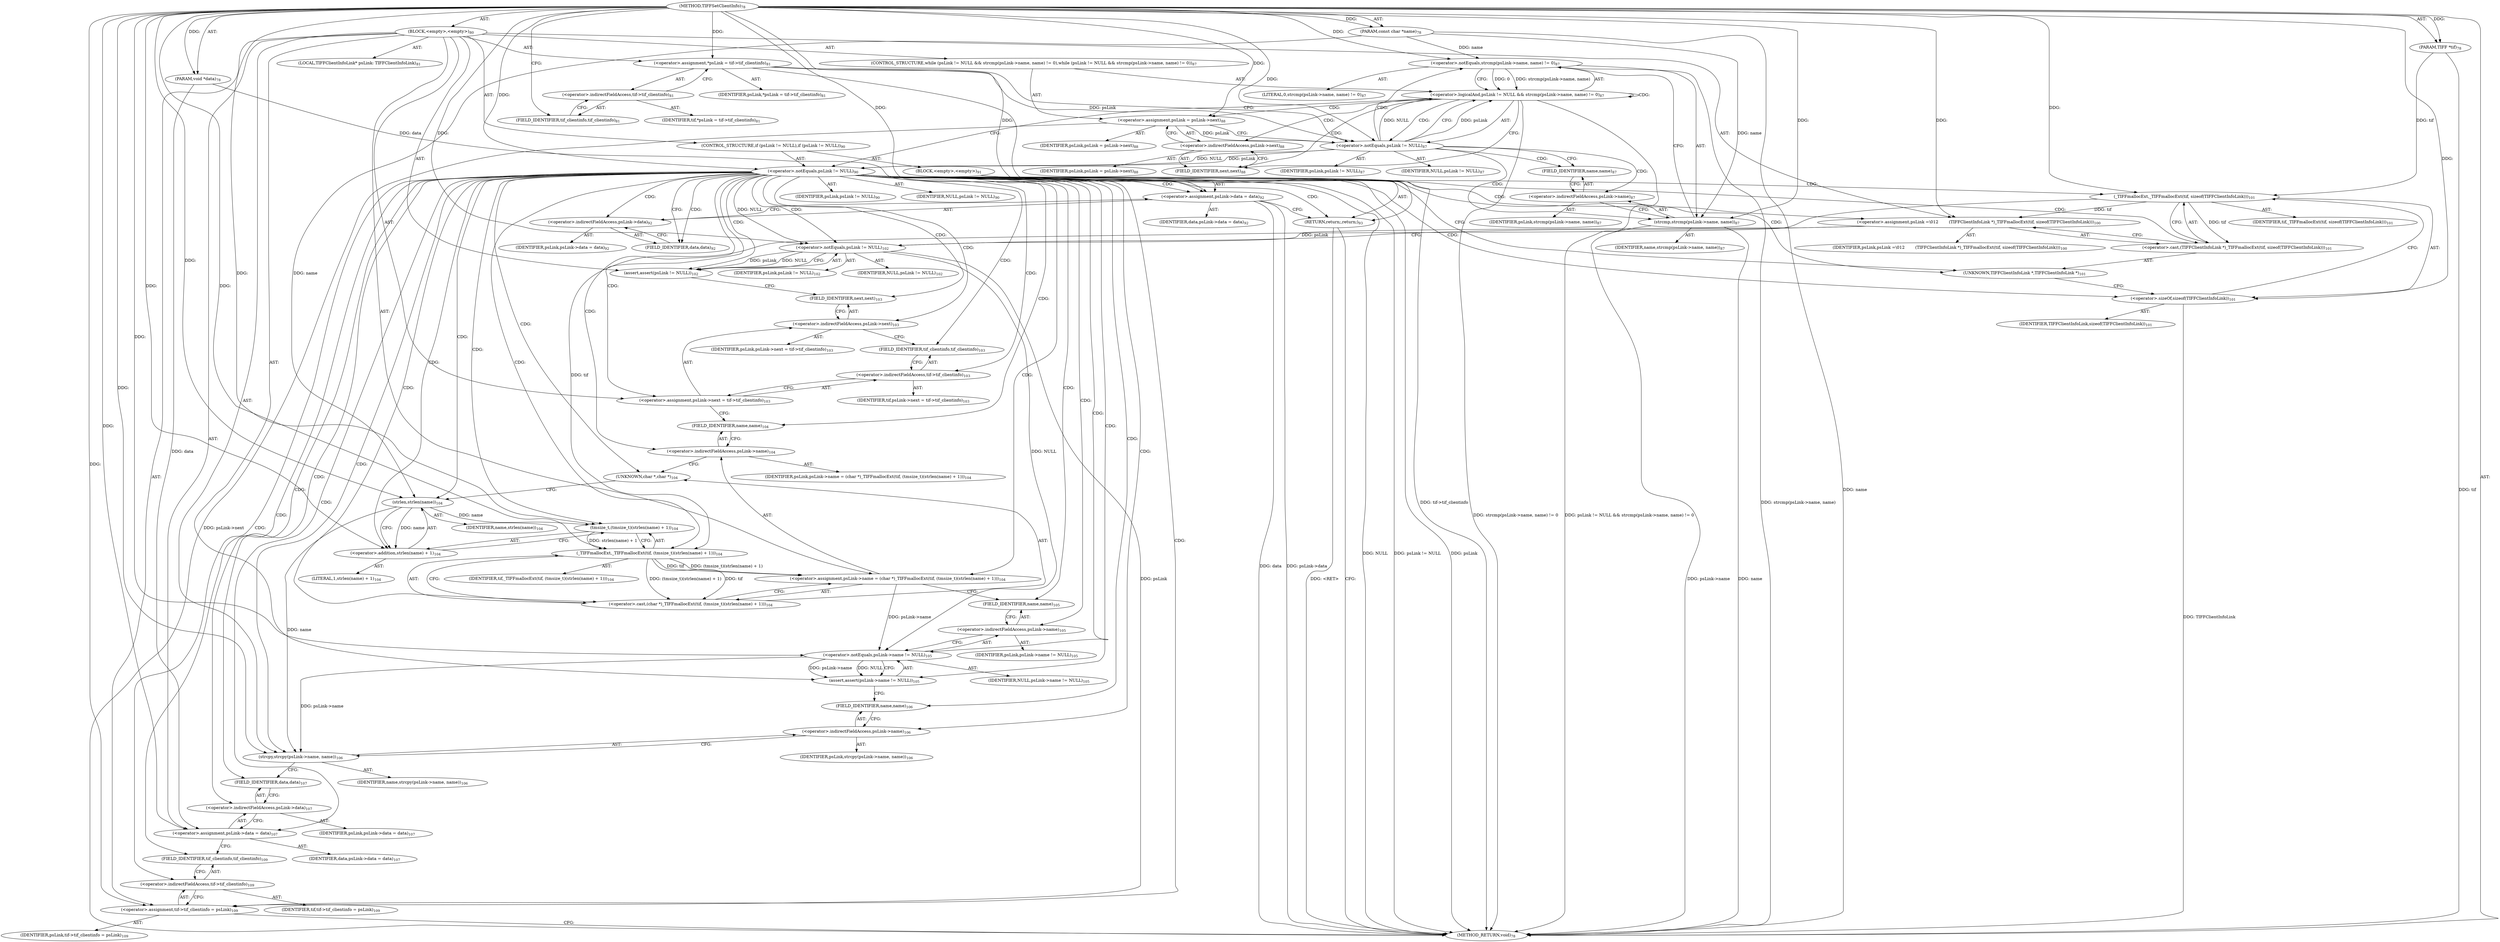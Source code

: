 digraph "TIFFSetClientInfo" {  
"11866" [label = <(METHOD,TIFFSetClientInfo)<SUB>78</SUB>> ]
"11867" [label = <(PARAM,TIFF *tif)<SUB>78</SUB>> ]
"11868" [label = <(PARAM,void *data)<SUB>78</SUB>> ]
"11869" [label = <(PARAM,const char *name)<SUB>78</SUB>> ]
"11870" [label = <(BLOCK,&lt;empty&gt;,&lt;empty&gt;)<SUB>80</SUB>> ]
"11871" [label = <(LOCAL,TIFFClientInfoLink* psLink: TIFFClientInfoLink)<SUB>81</SUB>> ]
"11872" [label = <(&lt;operator&gt;.assignment,*psLink = tif-&gt;tif_clientinfo)<SUB>81</SUB>> ]
"11873" [label = <(IDENTIFIER,psLink,*psLink = tif-&gt;tif_clientinfo)<SUB>81</SUB>> ]
"11874" [label = <(&lt;operator&gt;.indirectFieldAccess,tif-&gt;tif_clientinfo)<SUB>81</SUB>> ]
"11875" [label = <(IDENTIFIER,tif,*psLink = tif-&gt;tif_clientinfo)<SUB>81</SUB>> ]
"11876" [label = <(FIELD_IDENTIFIER,tif_clientinfo,tif_clientinfo)<SUB>81</SUB>> ]
"11877" [label = <(CONTROL_STRUCTURE,while (psLink != NULL &amp;&amp; strcmp(psLink-&gt;name, name) != 0),while (psLink != NULL &amp;&amp; strcmp(psLink-&gt;name, name) != 0))<SUB>87</SUB>> ]
"11878" [label = <(&lt;operator&gt;.logicalAnd,psLink != NULL &amp;&amp; strcmp(psLink-&gt;name, name) != 0)<SUB>87</SUB>> ]
"11879" [label = <(&lt;operator&gt;.notEquals,psLink != NULL)<SUB>87</SUB>> ]
"11880" [label = <(IDENTIFIER,psLink,psLink != NULL)<SUB>87</SUB>> ]
"11881" [label = <(IDENTIFIER,NULL,psLink != NULL)<SUB>87</SUB>> ]
"11882" [label = <(&lt;operator&gt;.notEquals,strcmp(psLink-&gt;name, name) != 0)<SUB>87</SUB>> ]
"11883" [label = <(strcmp,strcmp(psLink-&gt;name, name))<SUB>87</SUB>> ]
"11884" [label = <(&lt;operator&gt;.indirectFieldAccess,psLink-&gt;name)<SUB>87</SUB>> ]
"11885" [label = <(IDENTIFIER,psLink,strcmp(psLink-&gt;name, name))<SUB>87</SUB>> ]
"11886" [label = <(FIELD_IDENTIFIER,name,name)<SUB>87</SUB>> ]
"11887" [label = <(IDENTIFIER,name,strcmp(psLink-&gt;name, name))<SUB>87</SUB>> ]
"11888" [label = <(LITERAL,0,strcmp(psLink-&gt;name, name) != 0)<SUB>87</SUB>> ]
"11889" [label = <(&lt;operator&gt;.assignment,psLink = psLink-&gt;next)<SUB>88</SUB>> ]
"11890" [label = <(IDENTIFIER,psLink,psLink = psLink-&gt;next)<SUB>88</SUB>> ]
"11891" [label = <(&lt;operator&gt;.indirectFieldAccess,psLink-&gt;next)<SUB>88</SUB>> ]
"11892" [label = <(IDENTIFIER,psLink,psLink = psLink-&gt;next)<SUB>88</SUB>> ]
"11893" [label = <(FIELD_IDENTIFIER,next,next)<SUB>88</SUB>> ]
"11894" [label = <(CONTROL_STRUCTURE,if (psLink != NULL),if (psLink != NULL))<SUB>90</SUB>> ]
"11895" [label = <(&lt;operator&gt;.notEquals,psLink != NULL)<SUB>90</SUB>> ]
"11896" [label = <(IDENTIFIER,psLink,psLink != NULL)<SUB>90</SUB>> ]
"11897" [label = <(IDENTIFIER,NULL,psLink != NULL)<SUB>90</SUB>> ]
"11898" [label = <(BLOCK,&lt;empty&gt;,&lt;empty&gt;)<SUB>91</SUB>> ]
"11899" [label = <(&lt;operator&gt;.assignment,psLink-&gt;data = data)<SUB>92</SUB>> ]
"11900" [label = <(&lt;operator&gt;.indirectFieldAccess,psLink-&gt;data)<SUB>92</SUB>> ]
"11901" [label = <(IDENTIFIER,psLink,psLink-&gt;data = data)<SUB>92</SUB>> ]
"11902" [label = <(FIELD_IDENTIFIER,data,data)<SUB>92</SUB>> ]
"11903" [label = <(IDENTIFIER,data,psLink-&gt;data = data)<SUB>92</SUB>> ]
"11904" [label = <(RETURN,return;,return;)<SUB>93</SUB>> ]
"11905" [label = <(&lt;operator&gt;.assignment,psLink =\012        (TIFFClientInfoLink *)_TIFFmallocExt(tif, sizeof(TIFFClientInfoLink)))<SUB>100</SUB>> ]
"11906" [label = <(IDENTIFIER,psLink,psLink =\012        (TIFFClientInfoLink *)_TIFFmallocExt(tif, sizeof(TIFFClientInfoLink)))<SUB>100</SUB>> ]
"11907" [label = <(&lt;operator&gt;.cast,(TIFFClientInfoLink *)_TIFFmallocExt(tif, sizeof(TIFFClientInfoLink)))<SUB>101</SUB>> ]
"11908" [label = <(UNKNOWN,TIFFClientInfoLink *,TIFFClientInfoLink *)<SUB>101</SUB>> ]
"11909" [label = <(_TIFFmallocExt,_TIFFmallocExt(tif, sizeof(TIFFClientInfoLink)))<SUB>101</SUB>> ]
"11910" [label = <(IDENTIFIER,tif,_TIFFmallocExt(tif, sizeof(TIFFClientInfoLink)))<SUB>101</SUB>> ]
"11911" [label = <(&lt;operator&gt;.sizeOf,sizeof(TIFFClientInfoLink))<SUB>101</SUB>> ]
"11912" [label = <(IDENTIFIER,TIFFClientInfoLink,sizeof(TIFFClientInfoLink))<SUB>101</SUB>> ]
"11913" [label = <(assert,assert(psLink != NULL))<SUB>102</SUB>> ]
"11914" [label = <(&lt;operator&gt;.notEquals,psLink != NULL)<SUB>102</SUB>> ]
"11915" [label = <(IDENTIFIER,psLink,psLink != NULL)<SUB>102</SUB>> ]
"11916" [label = <(IDENTIFIER,NULL,psLink != NULL)<SUB>102</SUB>> ]
"11917" [label = <(&lt;operator&gt;.assignment,psLink-&gt;next = tif-&gt;tif_clientinfo)<SUB>103</SUB>> ]
"11918" [label = <(&lt;operator&gt;.indirectFieldAccess,psLink-&gt;next)<SUB>103</SUB>> ]
"11919" [label = <(IDENTIFIER,psLink,psLink-&gt;next = tif-&gt;tif_clientinfo)<SUB>103</SUB>> ]
"11920" [label = <(FIELD_IDENTIFIER,next,next)<SUB>103</SUB>> ]
"11921" [label = <(&lt;operator&gt;.indirectFieldAccess,tif-&gt;tif_clientinfo)<SUB>103</SUB>> ]
"11922" [label = <(IDENTIFIER,tif,psLink-&gt;next = tif-&gt;tif_clientinfo)<SUB>103</SUB>> ]
"11923" [label = <(FIELD_IDENTIFIER,tif_clientinfo,tif_clientinfo)<SUB>103</SUB>> ]
"11924" [label = <(&lt;operator&gt;.assignment,psLink-&gt;name = (char *)_TIFFmallocExt(tif, (tmsize_t)(strlen(name) + 1)))<SUB>104</SUB>> ]
"11925" [label = <(&lt;operator&gt;.indirectFieldAccess,psLink-&gt;name)<SUB>104</SUB>> ]
"11926" [label = <(IDENTIFIER,psLink,psLink-&gt;name = (char *)_TIFFmallocExt(tif, (tmsize_t)(strlen(name) + 1)))<SUB>104</SUB>> ]
"11927" [label = <(FIELD_IDENTIFIER,name,name)<SUB>104</SUB>> ]
"11928" [label = <(&lt;operator&gt;.cast,(char *)_TIFFmallocExt(tif, (tmsize_t)(strlen(name) + 1)))<SUB>104</SUB>> ]
"11929" [label = <(UNKNOWN,char *,char *)<SUB>104</SUB>> ]
"11930" [label = <(_TIFFmallocExt,_TIFFmallocExt(tif, (tmsize_t)(strlen(name) + 1)))<SUB>104</SUB>> ]
"11931" [label = <(IDENTIFIER,tif,_TIFFmallocExt(tif, (tmsize_t)(strlen(name) + 1)))<SUB>104</SUB>> ]
"11932" [label = <(tmsize_t,(tmsize_t)(strlen(name) + 1))<SUB>104</SUB>> ]
"11933" [label = <(&lt;operator&gt;.addition,strlen(name) + 1)<SUB>104</SUB>> ]
"11934" [label = <(strlen,strlen(name))<SUB>104</SUB>> ]
"11935" [label = <(IDENTIFIER,name,strlen(name))<SUB>104</SUB>> ]
"11936" [label = <(LITERAL,1,strlen(name) + 1)<SUB>104</SUB>> ]
"11937" [label = <(assert,assert(psLink-&gt;name != NULL))<SUB>105</SUB>> ]
"11938" [label = <(&lt;operator&gt;.notEquals,psLink-&gt;name != NULL)<SUB>105</SUB>> ]
"11939" [label = <(&lt;operator&gt;.indirectFieldAccess,psLink-&gt;name)<SUB>105</SUB>> ]
"11940" [label = <(IDENTIFIER,psLink,psLink-&gt;name != NULL)<SUB>105</SUB>> ]
"11941" [label = <(FIELD_IDENTIFIER,name,name)<SUB>105</SUB>> ]
"11942" [label = <(IDENTIFIER,NULL,psLink-&gt;name != NULL)<SUB>105</SUB>> ]
"11943" [label = <(strcpy,strcpy(psLink-&gt;name, name))<SUB>106</SUB>> ]
"11944" [label = <(&lt;operator&gt;.indirectFieldAccess,psLink-&gt;name)<SUB>106</SUB>> ]
"11945" [label = <(IDENTIFIER,psLink,strcpy(psLink-&gt;name, name))<SUB>106</SUB>> ]
"11946" [label = <(FIELD_IDENTIFIER,name,name)<SUB>106</SUB>> ]
"11947" [label = <(IDENTIFIER,name,strcpy(psLink-&gt;name, name))<SUB>106</SUB>> ]
"11948" [label = <(&lt;operator&gt;.assignment,psLink-&gt;data = data)<SUB>107</SUB>> ]
"11949" [label = <(&lt;operator&gt;.indirectFieldAccess,psLink-&gt;data)<SUB>107</SUB>> ]
"11950" [label = <(IDENTIFIER,psLink,psLink-&gt;data = data)<SUB>107</SUB>> ]
"11951" [label = <(FIELD_IDENTIFIER,data,data)<SUB>107</SUB>> ]
"11952" [label = <(IDENTIFIER,data,psLink-&gt;data = data)<SUB>107</SUB>> ]
"11953" [label = <(&lt;operator&gt;.assignment,tif-&gt;tif_clientinfo = psLink)<SUB>109</SUB>> ]
"11954" [label = <(&lt;operator&gt;.indirectFieldAccess,tif-&gt;tif_clientinfo)<SUB>109</SUB>> ]
"11955" [label = <(IDENTIFIER,tif,tif-&gt;tif_clientinfo = psLink)<SUB>109</SUB>> ]
"11956" [label = <(FIELD_IDENTIFIER,tif_clientinfo,tif_clientinfo)<SUB>109</SUB>> ]
"11957" [label = <(IDENTIFIER,psLink,tif-&gt;tif_clientinfo = psLink)<SUB>109</SUB>> ]
"11958" [label = <(METHOD_RETURN,void)<SUB>78</SUB>> ]
  "11866" -> "11867"  [ label = "AST: "] 
  "11866" -> "11868"  [ label = "AST: "] 
  "11866" -> "11869"  [ label = "AST: "] 
  "11866" -> "11870"  [ label = "AST: "] 
  "11866" -> "11958"  [ label = "AST: "] 
  "11870" -> "11871"  [ label = "AST: "] 
  "11870" -> "11872"  [ label = "AST: "] 
  "11870" -> "11877"  [ label = "AST: "] 
  "11870" -> "11894"  [ label = "AST: "] 
  "11870" -> "11905"  [ label = "AST: "] 
  "11870" -> "11913"  [ label = "AST: "] 
  "11870" -> "11917"  [ label = "AST: "] 
  "11870" -> "11924"  [ label = "AST: "] 
  "11870" -> "11937"  [ label = "AST: "] 
  "11870" -> "11943"  [ label = "AST: "] 
  "11870" -> "11948"  [ label = "AST: "] 
  "11870" -> "11953"  [ label = "AST: "] 
  "11872" -> "11873"  [ label = "AST: "] 
  "11872" -> "11874"  [ label = "AST: "] 
  "11874" -> "11875"  [ label = "AST: "] 
  "11874" -> "11876"  [ label = "AST: "] 
  "11877" -> "11878"  [ label = "AST: "] 
  "11877" -> "11889"  [ label = "AST: "] 
  "11878" -> "11879"  [ label = "AST: "] 
  "11878" -> "11882"  [ label = "AST: "] 
  "11879" -> "11880"  [ label = "AST: "] 
  "11879" -> "11881"  [ label = "AST: "] 
  "11882" -> "11883"  [ label = "AST: "] 
  "11882" -> "11888"  [ label = "AST: "] 
  "11883" -> "11884"  [ label = "AST: "] 
  "11883" -> "11887"  [ label = "AST: "] 
  "11884" -> "11885"  [ label = "AST: "] 
  "11884" -> "11886"  [ label = "AST: "] 
  "11889" -> "11890"  [ label = "AST: "] 
  "11889" -> "11891"  [ label = "AST: "] 
  "11891" -> "11892"  [ label = "AST: "] 
  "11891" -> "11893"  [ label = "AST: "] 
  "11894" -> "11895"  [ label = "AST: "] 
  "11894" -> "11898"  [ label = "AST: "] 
  "11895" -> "11896"  [ label = "AST: "] 
  "11895" -> "11897"  [ label = "AST: "] 
  "11898" -> "11899"  [ label = "AST: "] 
  "11898" -> "11904"  [ label = "AST: "] 
  "11899" -> "11900"  [ label = "AST: "] 
  "11899" -> "11903"  [ label = "AST: "] 
  "11900" -> "11901"  [ label = "AST: "] 
  "11900" -> "11902"  [ label = "AST: "] 
  "11905" -> "11906"  [ label = "AST: "] 
  "11905" -> "11907"  [ label = "AST: "] 
  "11907" -> "11908"  [ label = "AST: "] 
  "11907" -> "11909"  [ label = "AST: "] 
  "11909" -> "11910"  [ label = "AST: "] 
  "11909" -> "11911"  [ label = "AST: "] 
  "11911" -> "11912"  [ label = "AST: "] 
  "11913" -> "11914"  [ label = "AST: "] 
  "11914" -> "11915"  [ label = "AST: "] 
  "11914" -> "11916"  [ label = "AST: "] 
  "11917" -> "11918"  [ label = "AST: "] 
  "11917" -> "11921"  [ label = "AST: "] 
  "11918" -> "11919"  [ label = "AST: "] 
  "11918" -> "11920"  [ label = "AST: "] 
  "11921" -> "11922"  [ label = "AST: "] 
  "11921" -> "11923"  [ label = "AST: "] 
  "11924" -> "11925"  [ label = "AST: "] 
  "11924" -> "11928"  [ label = "AST: "] 
  "11925" -> "11926"  [ label = "AST: "] 
  "11925" -> "11927"  [ label = "AST: "] 
  "11928" -> "11929"  [ label = "AST: "] 
  "11928" -> "11930"  [ label = "AST: "] 
  "11930" -> "11931"  [ label = "AST: "] 
  "11930" -> "11932"  [ label = "AST: "] 
  "11932" -> "11933"  [ label = "AST: "] 
  "11933" -> "11934"  [ label = "AST: "] 
  "11933" -> "11936"  [ label = "AST: "] 
  "11934" -> "11935"  [ label = "AST: "] 
  "11937" -> "11938"  [ label = "AST: "] 
  "11938" -> "11939"  [ label = "AST: "] 
  "11938" -> "11942"  [ label = "AST: "] 
  "11939" -> "11940"  [ label = "AST: "] 
  "11939" -> "11941"  [ label = "AST: "] 
  "11943" -> "11944"  [ label = "AST: "] 
  "11943" -> "11947"  [ label = "AST: "] 
  "11944" -> "11945"  [ label = "AST: "] 
  "11944" -> "11946"  [ label = "AST: "] 
  "11948" -> "11949"  [ label = "AST: "] 
  "11948" -> "11952"  [ label = "AST: "] 
  "11949" -> "11950"  [ label = "AST: "] 
  "11949" -> "11951"  [ label = "AST: "] 
  "11953" -> "11954"  [ label = "AST: "] 
  "11953" -> "11957"  [ label = "AST: "] 
  "11954" -> "11955"  [ label = "AST: "] 
  "11954" -> "11956"  [ label = "AST: "] 
  "11872" -> "11879"  [ label = "CFG: "] 
  "11905" -> "11914"  [ label = "CFG: "] 
  "11913" -> "11920"  [ label = "CFG: "] 
  "11917" -> "11927"  [ label = "CFG: "] 
  "11924" -> "11941"  [ label = "CFG: "] 
  "11937" -> "11946"  [ label = "CFG: "] 
  "11943" -> "11951"  [ label = "CFG: "] 
  "11948" -> "11956"  [ label = "CFG: "] 
  "11953" -> "11958"  [ label = "CFG: "] 
  "11874" -> "11872"  [ label = "CFG: "] 
  "11878" -> "11893"  [ label = "CFG: "] 
  "11878" -> "11895"  [ label = "CFG: "] 
  "11889" -> "11879"  [ label = "CFG: "] 
  "11895" -> "11902"  [ label = "CFG: "] 
  "11895" -> "11908"  [ label = "CFG: "] 
  "11907" -> "11905"  [ label = "CFG: "] 
  "11914" -> "11913"  [ label = "CFG: "] 
  "11918" -> "11923"  [ label = "CFG: "] 
  "11921" -> "11917"  [ label = "CFG: "] 
  "11925" -> "11929"  [ label = "CFG: "] 
  "11928" -> "11924"  [ label = "CFG: "] 
  "11938" -> "11937"  [ label = "CFG: "] 
  "11944" -> "11943"  [ label = "CFG: "] 
  "11949" -> "11948"  [ label = "CFG: "] 
  "11954" -> "11953"  [ label = "CFG: "] 
  "11876" -> "11874"  [ label = "CFG: "] 
  "11879" -> "11878"  [ label = "CFG: "] 
  "11879" -> "11886"  [ label = "CFG: "] 
  "11882" -> "11878"  [ label = "CFG: "] 
  "11891" -> "11889"  [ label = "CFG: "] 
  "11899" -> "11904"  [ label = "CFG: "] 
  "11904" -> "11958"  [ label = "CFG: "] 
  "11908" -> "11911"  [ label = "CFG: "] 
  "11909" -> "11907"  [ label = "CFG: "] 
  "11920" -> "11918"  [ label = "CFG: "] 
  "11923" -> "11921"  [ label = "CFG: "] 
  "11927" -> "11925"  [ label = "CFG: "] 
  "11929" -> "11934"  [ label = "CFG: "] 
  "11930" -> "11928"  [ label = "CFG: "] 
  "11939" -> "11938"  [ label = "CFG: "] 
  "11946" -> "11944"  [ label = "CFG: "] 
  "11951" -> "11949"  [ label = "CFG: "] 
  "11956" -> "11954"  [ label = "CFG: "] 
  "11883" -> "11882"  [ label = "CFG: "] 
  "11893" -> "11891"  [ label = "CFG: "] 
  "11900" -> "11899"  [ label = "CFG: "] 
  "11911" -> "11909"  [ label = "CFG: "] 
  "11932" -> "11930"  [ label = "CFG: "] 
  "11941" -> "11939"  [ label = "CFG: "] 
  "11884" -> "11883"  [ label = "CFG: "] 
  "11902" -> "11900"  [ label = "CFG: "] 
  "11933" -> "11932"  [ label = "CFG: "] 
  "11886" -> "11884"  [ label = "CFG: "] 
  "11934" -> "11933"  [ label = "CFG: "] 
  "11866" -> "11876"  [ label = "CFG: "] 
  "11904" -> "11958"  [ label = "DDG: &lt;RET&gt;"] 
  "11867" -> "11958"  [ label = "DDG: tif"] 
  "11869" -> "11958"  [ label = "DDG: name"] 
  "11872" -> "11958"  [ label = "DDG: tif-&gt;tif_clientinfo"] 
  "11883" -> "11958"  [ label = "DDG: psLink-&gt;name"] 
  "11883" -> "11958"  [ label = "DDG: name"] 
  "11882" -> "11958"  [ label = "DDG: strcmp(psLink-&gt;name, name)"] 
  "11878" -> "11958"  [ label = "DDG: strcmp(psLink-&gt;name, name) != 0"] 
  "11878" -> "11958"  [ label = "DDG: psLink != NULL &amp;&amp; strcmp(psLink-&gt;name, name) != 0"] 
  "11895" -> "11958"  [ label = "DDG: psLink"] 
  "11895" -> "11958"  [ label = "DDG: NULL"] 
  "11895" -> "11958"  [ label = "DDG: psLink != NULL"] 
  "11899" -> "11958"  [ label = "DDG: psLink-&gt;data"] 
  "11899" -> "11958"  [ label = "DDG: data"] 
  "11889" -> "11958"  [ label = "DDG: psLink-&gt;next"] 
  "11911" -> "11958"  [ label = "DDG: TIFFClientInfoLink"] 
  "11866" -> "11867"  [ label = "DDG: "] 
  "11866" -> "11868"  [ label = "DDG: "] 
  "11866" -> "11869"  [ label = "DDG: "] 
  "11909" -> "11905"  [ label = "DDG: tif"] 
  "11930" -> "11924"  [ label = "DDG: tif"] 
  "11930" -> "11924"  [ label = "DDG: (tmsize_t)(strlen(name) + 1)"] 
  "11868" -> "11948"  [ label = "DDG: data"] 
  "11866" -> "11948"  [ label = "DDG: "] 
  "11914" -> "11953"  [ label = "DDG: psLink"] 
  "11866" -> "11953"  [ label = "DDG: "] 
  "11866" -> "11872"  [ label = "DDG: "] 
  "11866" -> "11905"  [ label = "DDG: "] 
  "11914" -> "11913"  [ label = "DDG: psLink"] 
  "11914" -> "11913"  [ label = "DDG: NULL"] 
  "11938" -> "11937"  [ label = "DDG: psLink-&gt;name"] 
  "11938" -> "11937"  [ label = "DDG: NULL"] 
  "11938" -> "11943"  [ label = "DDG: psLink-&gt;name"] 
  "11934" -> "11943"  [ label = "DDG: name"] 
  "11866" -> "11943"  [ label = "DDG: "] 
  "11879" -> "11878"  [ label = "DDG: psLink"] 
  "11879" -> "11878"  [ label = "DDG: NULL"] 
  "11882" -> "11878"  [ label = "DDG: strcmp(psLink-&gt;name, name)"] 
  "11882" -> "11878"  [ label = "DDG: 0"] 
  "11866" -> "11889"  [ label = "DDG: "] 
  "11879" -> "11895"  [ label = "DDG: psLink"] 
  "11866" -> "11895"  [ label = "DDG: "] 
  "11879" -> "11895"  [ label = "DDG: NULL"] 
  "11868" -> "11899"  [ label = "DDG: data"] 
  "11866" -> "11899"  [ label = "DDG: "] 
  "11866" -> "11904"  [ label = "DDG: "] 
  "11909" -> "11907"  [ label = "DDG: tif"] 
  "11905" -> "11914"  [ label = "DDG: psLink"] 
  "11866" -> "11914"  [ label = "DDG: "] 
  "11895" -> "11914"  [ label = "DDG: NULL"] 
  "11930" -> "11928"  [ label = "DDG: tif"] 
  "11930" -> "11928"  [ label = "DDG: (tmsize_t)(strlen(name) + 1)"] 
  "11924" -> "11938"  [ label = "DDG: psLink-&gt;name"] 
  "11914" -> "11938"  [ label = "DDG: NULL"] 
  "11866" -> "11938"  [ label = "DDG: "] 
  "11872" -> "11879"  [ label = "DDG: psLink"] 
  "11889" -> "11879"  [ label = "DDG: psLink"] 
  "11866" -> "11879"  [ label = "DDG: "] 
  "11869" -> "11882"  [ label = "DDG: name"] 
  "11866" -> "11882"  [ label = "DDG: "] 
  "11867" -> "11909"  [ label = "DDG: tif"] 
  "11866" -> "11909"  [ label = "DDG: "] 
  "11909" -> "11930"  [ label = "DDG: tif"] 
  "11866" -> "11930"  [ label = "DDG: "] 
  "11932" -> "11930"  [ label = "DDG: strlen(name) + 1"] 
  "11869" -> "11883"  [ label = "DDG: name"] 
  "11866" -> "11883"  [ label = "DDG: "] 
  "11866" -> "11911"  [ label = "DDG: "] 
  "11934" -> "11932"  [ label = "DDG: name"] 
  "11866" -> "11932"  [ label = "DDG: "] 
  "11934" -> "11933"  [ label = "DDG: name"] 
  "11866" -> "11933"  [ label = "DDG: "] 
  "11869" -> "11934"  [ label = "DDG: name"] 
  "11866" -> "11934"  [ label = "DDG: "] 
  "11878" -> "11879"  [ label = "CDG: "] 
  "11878" -> "11893"  [ label = "CDG: "] 
  "11878" -> "11889"  [ label = "CDG: "] 
  "11878" -> "11878"  [ label = "CDG: "] 
  "11878" -> "11891"  [ label = "CDG: "] 
  "11895" -> "11911"  [ label = "CDG: "] 
  "11895" -> "11930"  [ label = "CDG: "] 
  "11895" -> "11932"  [ label = "CDG: "] 
  "11895" -> "11905"  [ label = "CDG: "] 
  "11895" -> "11917"  [ label = "CDG: "] 
  "11895" -> "11956"  [ label = "CDG: "] 
  "11895" -> "11909"  [ label = "CDG: "] 
  "11895" -> "11927"  [ label = "CDG: "] 
  "11895" -> "11949"  [ label = "CDG: "] 
  "11895" -> "11900"  [ label = "CDG: "] 
  "11895" -> "11948"  [ label = "CDG: "] 
  "11895" -> "11902"  [ label = "CDG: "] 
  "11895" -> "11920"  [ label = "CDG: "] 
  "11895" -> "11928"  [ label = "CDG: "] 
  "11895" -> "11944"  [ label = "CDG: "] 
  "11895" -> "11923"  [ label = "CDG: "] 
  "11895" -> "11921"  [ label = "CDG: "] 
  "11895" -> "11918"  [ label = "CDG: "] 
  "11895" -> "11904"  [ label = "CDG: "] 
  "11895" -> "11934"  [ label = "CDG: "] 
  "11895" -> "11951"  [ label = "CDG: "] 
  "11895" -> "11953"  [ label = "CDG: "] 
  "11895" -> "11925"  [ label = "CDG: "] 
  "11895" -> "11924"  [ label = "CDG: "] 
  "11895" -> "11943"  [ label = "CDG: "] 
  "11895" -> "11939"  [ label = "CDG: "] 
  "11895" -> "11941"  [ label = "CDG: "] 
  "11895" -> "11913"  [ label = "CDG: "] 
  "11895" -> "11908"  [ label = "CDG: "] 
  "11895" -> "11937"  [ label = "CDG: "] 
  "11895" -> "11907"  [ label = "CDG: "] 
  "11895" -> "11914"  [ label = "CDG: "] 
  "11895" -> "11933"  [ label = "CDG: "] 
  "11895" -> "11954"  [ label = "CDG: "] 
  "11895" -> "11938"  [ label = "CDG: "] 
  "11895" -> "11946"  [ label = "CDG: "] 
  "11895" -> "11929"  [ label = "CDG: "] 
  "11895" -> "11899"  [ label = "CDG: "] 
  "11879" -> "11884"  [ label = "CDG: "] 
  "11879" -> "11883"  [ label = "CDG: "] 
  "11879" -> "11886"  [ label = "CDG: "] 
  "11879" -> "11882"  [ label = "CDG: "] 
}

